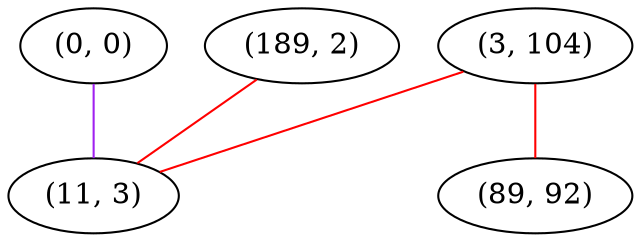 graph "" {
"(3, 104)";
"(0, 0)";
"(189, 2)";
"(11, 3)";
"(89, 92)";
"(3, 104)" -- "(11, 3)"  [color=red, key=0, weight=1];
"(3, 104)" -- "(89, 92)"  [color=red, key=0, weight=1];
"(0, 0)" -- "(11, 3)"  [color=purple, key=0, weight=4];
"(189, 2)" -- "(11, 3)"  [color=red, key=0, weight=1];
}
